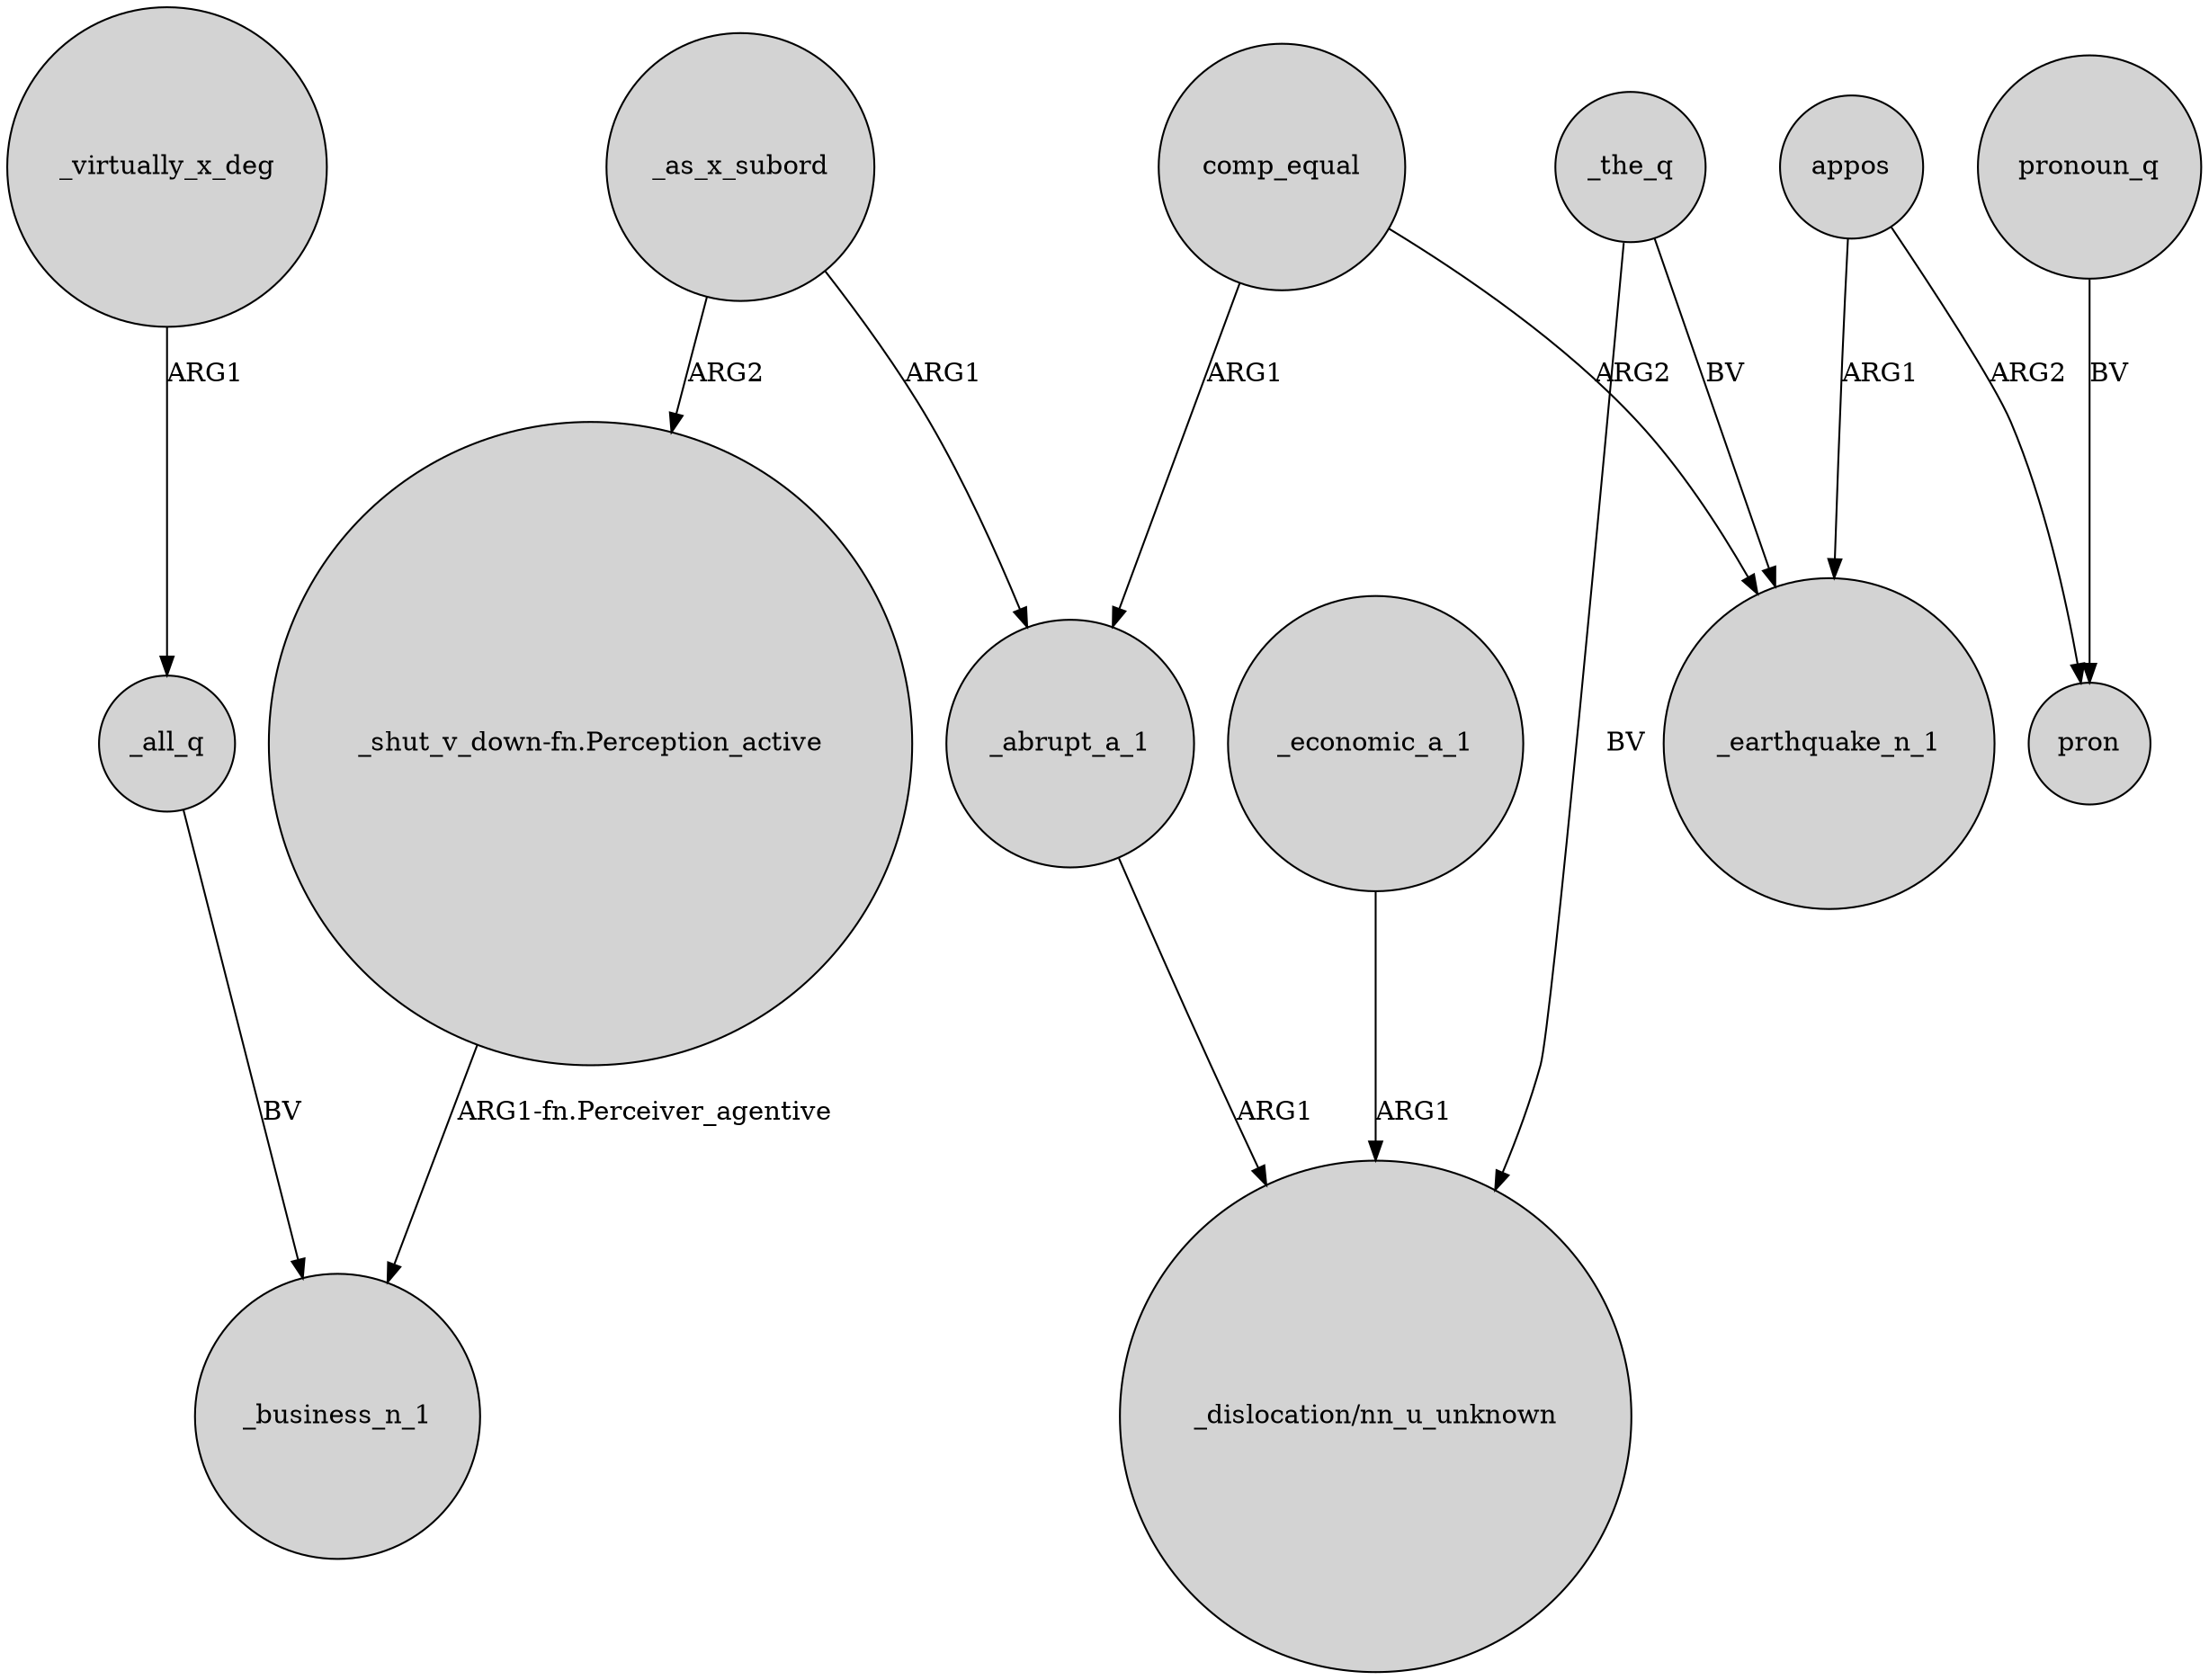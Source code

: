 digraph {
	node [shape=circle style=filled]
	_all_q -> _business_n_1 [label=BV]
	appos -> _earthquake_n_1 [label=ARG1]
	comp_equal -> _abrupt_a_1 [label=ARG1]
	_as_x_subord -> "_shut_v_down-fn.Perception_active" [label=ARG2]
	"_shut_v_down-fn.Perception_active" -> _business_n_1 [label="ARG1-fn.Perceiver_agentive"]
	_the_q -> "_dislocation/nn_u_unknown" [label=BV]
	comp_equal -> _earthquake_n_1 [label=ARG2]
	appos -> pron [label=ARG2]
	_virtually_x_deg -> _all_q [label=ARG1]
	_the_q -> _earthquake_n_1 [label=BV]
	pronoun_q -> pron [label=BV]
	_economic_a_1 -> "_dislocation/nn_u_unknown" [label=ARG1]
	_as_x_subord -> _abrupt_a_1 [label=ARG1]
	_abrupt_a_1 -> "_dislocation/nn_u_unknown" [label=ARG1]
}
